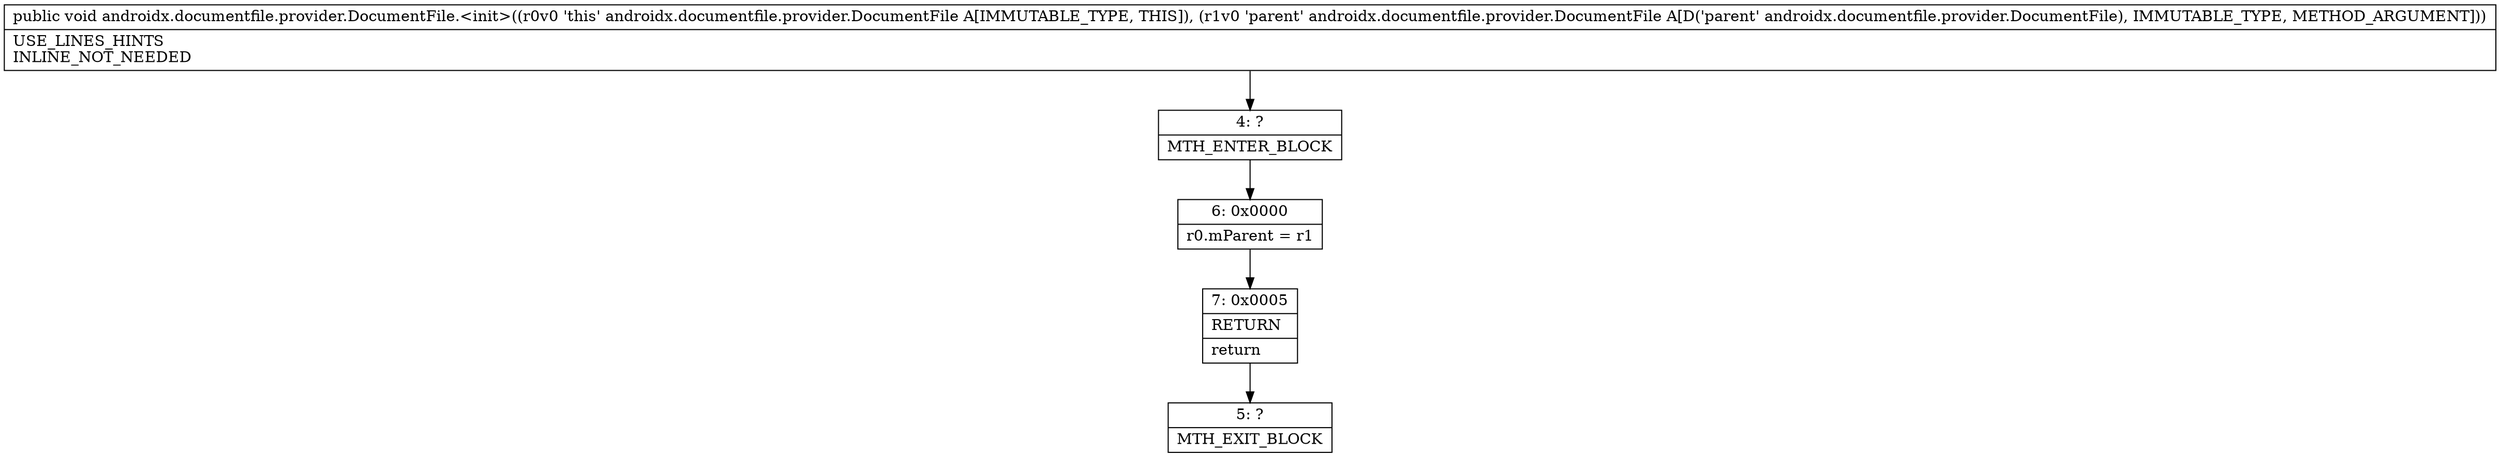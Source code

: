 digraph "CFG forandroidx.documentfile.provider.DocumentFile.\<init\>(Landroidx\/documentfile\/provider\/DocumentFile;)V" {
Node_4 [shape=record,label="{4\:\ ?|MTH_ENTER_BLOCK\l}"];
Node_6 [shape=record,label="{6\:\ 0x0000|r0.mParent = r1\l}"];
Node_7 [shape=record,label="{7\:\ 0x0005|RETURN\l|return\l}"];
Node_5 [shape=record,label="{5\:\ ?|MTH_EXIT_BLOCK\l}"];
MethodNode[shape=record,label="{public void androidx.documentfile.provider.DocumentFile.\<init\>((r0v0 'this' androidx.documentfile.provider.DocumentFile A[IMMUTABLE_TYPE, THIS]), (r1v0 'parent' androidx.documentfile.provider.DocumentFile A[D('parent' androidx.documentfile.provider.DocumentFile), IMMUTABLE_TYPE, METHOD_ARGUMENT]))  | USE_LINES_HINTS\lINLINE_NOT_NEEDED\l}"];
MethodNode -> Node_4;Node_4 -> Node_6;
Node_6 -> Node_7;
Node_7 -> Node_5;
}

